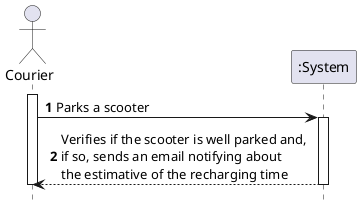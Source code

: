 @startuml
autonumber
hide footbox

actor "Courier" as U

participant ":System" as SYST

activate U

U -> SYST : Parks a scooter
activate SYST
SYST --> U : Verifies if the scooter is well parked and,\nif so, sends an email notifying about\nthe estimative of the recharging time
deactivate SYST





deactivate U

@enduml